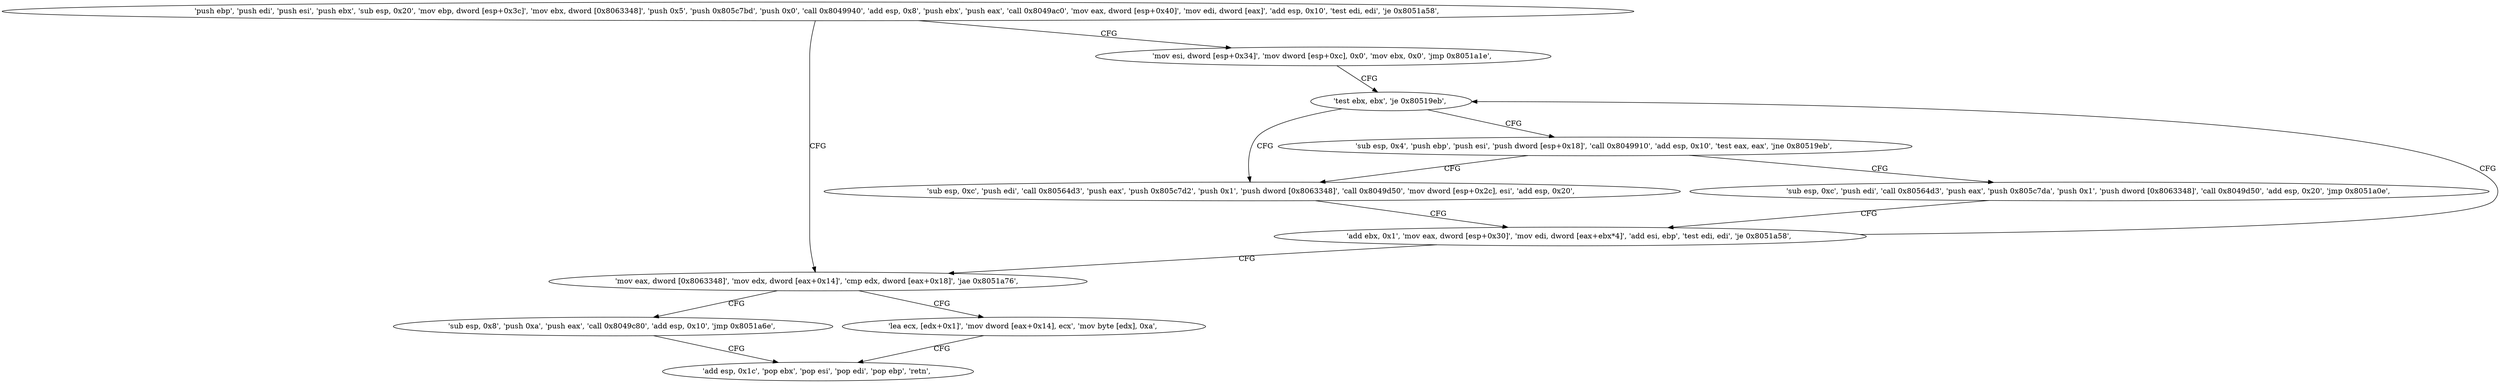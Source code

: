 digraph "func" {
"134551966" [label = "'push ebp', 'push edi', 'push esi', 'push ebx', 'sub esp, 0x20', 'mov ebp, dword [esp+0x3c]', 'mov ebx, dword [0x8063348]', 'push 0x5', 'push 0x805c7bd', 'push 0x0', 'call 0x8049940', 'add esp, 0x8', 'push ebx', 'push eax', 'call 0x8049ac0', 'mov eax, dword [esp+0x40]', 'mov edi, dword [eax]', 'add esp, 0x10', 'test edi, edi', 'je 0x8051a58', " ]
"134552152" [label = "'mov eax, dword [0x8063348]', 'mov edx, dword [eax+0x14]', 'cmp edx, dword [eax+0x18]', 'jae 0x8051a76', " ]
"134552024" [label = "'mov esi, dword [esp+0x34]', 'mov dword [esp+0xc], 0x0', 'mov ebx, 0x0', 'jmp 0x8051a1e', " ]
"134552182" [label = "'sub esp, 0x8', 'push 0xa', 'push eax', 'call 0x8049c80', 'add esp, 0x10', 'jmp 0x8051a6e', " ]
"134552165" [label = "'lea ecx, [edx+0x1]', 'mov dword [eax+0x14], ecx', 'mov byte [edx], 0xa', " ]
"134552094" [label = "'test ebx, ebx', 'je 0x80519eb', " ]
"134552174" [label = "'add esp, 0x1c', 'pop ebx', 'pop esi', 'pop edi', 'pop ebp', 'retn', " ]
"134552043" [label = "'sub esp, 0xc', 'push edi', 'call 0x80564d3', 'push eax', 'push 0x805c7d2', 'push 0x1', 'push dword [0x8063348]', 'call 0x8049d50', 'mov dword [esp+0x2c], esi', 'add esp, 0x20', " ]
"134552098" [label = "'sub esp, 0x4', 'push ebp', 'push esi', 'push dword [esp+0x18]', 'call 0x8049910', 'add esp, 0x10', 'test eax, eax', 'jne 0x80519eb', " ]
"134552078" [label = "'add ebx, 0x1', 'mov eax, dword [esp+0x30]', 'mov edi, dword [eax+ebx*4]', 'add esi, ebp', 'test edi, edi', 'je 0x8051a58', " ]
"134552119" [label = "'sub esp, 0xc', 'push edi', 'call 0x80564d3', 'push eax', 'push 0x805c7da', 'push 0x1', 'push dword [0x8063348]', 'call 0x8049d50', 'add esp, 0x20', 'jmp 0x8051a0e', " ]
"134551966" -> "134552152" [ label = "CFG" ]
"134551966" -> "134552024" [ label = "CFG" ]
"134552152" -> "134552182" [ label = "CFG" ]
"134552152" -> "134552165" [ label = "CFG" ]
"134552024" -> "134552094" [ label = "CFG" ]
"134552182" -> "134552174" [ label = "CFG" ]
"134552165" -> "134552174" [ label = "CFG" ]
"134552094" -> "134552043" [ label = "CFG" ]
"134552094" -> "134552098" [ label = "CFG" ]
"134552043" -> "134552078" [ label = "CFG" ]
"134552098" -> "134552043" [ label = "CFG" ]
"134552098" -> "134552119" [ label = "CFG" ]
"134552078" -> "134552152" [ label = "CFG" ]
"134552078" -> "134552094" [ label = "CFG" ]
"134552119" -> "134552078" [ label = "CFG" ]
}
